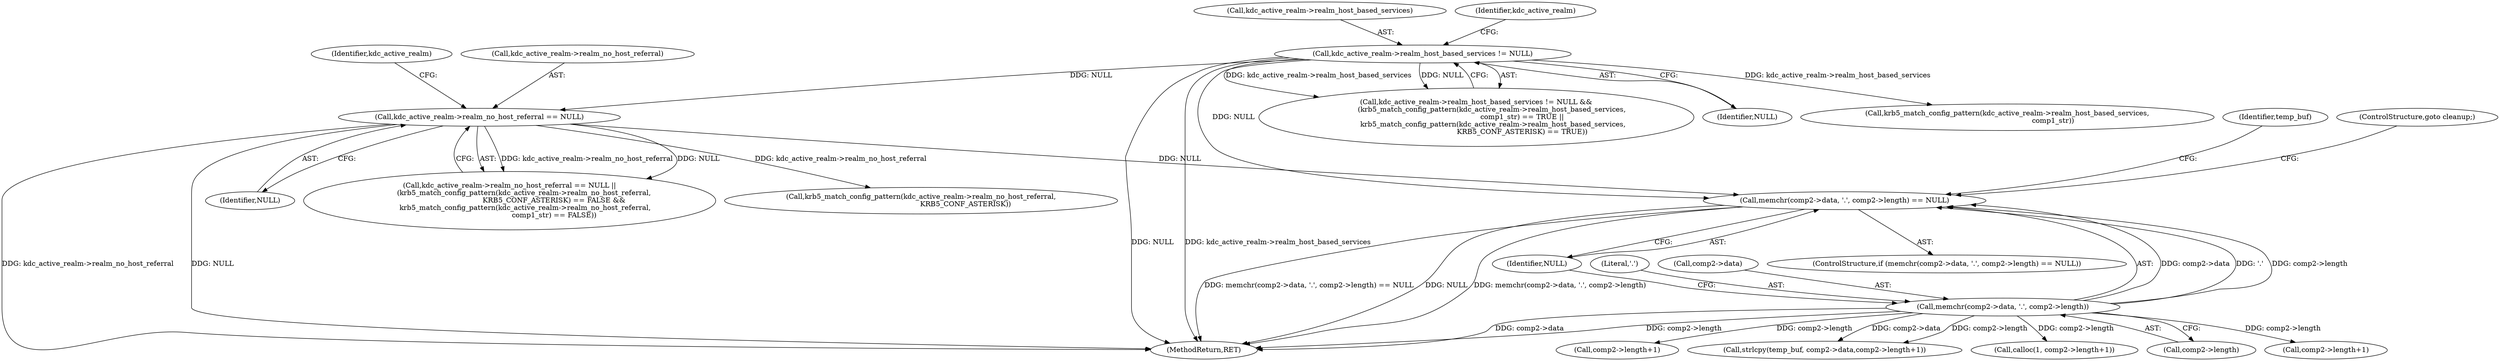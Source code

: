 digraph "0_krb5_8ee70ec63931d1e38567905387ab9b1d45734d81@API" {
"1000265" [label="(Call,memchr(comp2->data, '.', comp2->length) == NULL)"];
"1000266" [label="(Call,memchr(comp2->data, '.', comp2->length))"];
"1000222" [label="(Call,kdc_active_realm->realm_host_based_services != NULL)"];
"1000243" [label="(Call,kdc_active_realm->realm_no_host_referral == NULL)"];
"1000223" [label="(Call,kdc_active_realm->realm_host_based_services)"];
"1000277" [label="(Identifier,temp_buf)"];
"1000247" [label="(Identifier,NULL)"];
"1000231" [label="(Identifier,kdc_active_realm)"];
"1000270" [label="(Literal,'.')"];
"1000274" [label="(Identifier,NULL)"];
"1000221" [label="(Call,kdc_active_realm->realm_host_based_services != NULL &&\n              (krb5_match_config_pattern(kdc_active_realm->realm_host_based_services,\n                                         comp1_str) == TRUE ||\n               krb5_match_config_pattern(kdc_active_realm->realm_host_based_services,\n                                         KRB5_CONF_ASTERISK) == TRUE))"];
"1000298" [label="(Call,comp2->length+1)"];
"1000265" [label="(Call,memchr(comp2->data, '.', comp2->length) == NULL)"];
"1000266" [label="(Call,memchr(comp2->data, '.', comp2->length))"];
"1000242" [label="(Call,kdc_active_realm->realm_no_host_referral == NULL ||\n             (krb5_match_config_pattern(kdc_active_realm->realm_no_host_referral,\n                                        KRB5_CONF_ASTERISK) == FALSE &&\n              krb5_match_config_pattern(kdc_active_realm->realm_no_host_referral,\n                                        comp1_str) == FALSE))"];
"1000271" [label="(Call,comp2->length)"];
"1000400" [label="(MethodReturn,RET)"];
"1000280" [label="(Call,comp2->length+1)"];
"1000264" [label="(ControlStructure,if (memchr(comp2->data, '.', comp2->length) == NULL))"];
"1000244" [label="(Call,kdc_active_realm->realm_no_host_referral)"];
"1000226" [label="(Identifier,NULL)"];
"1000229" [label="(Call,krb5_match_config_pattern(kdc_active_realm->realm_host_based_services,\n                                         comp1_str))"];
"1000267" [label="(Call,comp2->data)"];
"1000275" [label="(ControlStructure,goto cleanup;)"];
"1000252" [label="(Identifier,kdc_active_realm)"];
"1000250" [label="(Call,krb5_match_config_pattern(kdc_active_realm->realm_no_host_referral,\n                                        KRB5_CONF_ASTERISK))"];
"1000243" [label="(Call,kdc_active_realm->realm_no_host_referral == NULL)"];
"1000293" [label="(Call,strlcpy(temp_buf, comp2->data,comp2->length+1))"];
"1000222" [label="(Call,kdc_active_realm->realm_host_based_services != NULL)"];
"1000278" [label="(Call,calloc(1, comp2->length+1))"];
"1000265" -> "1000264"  [label="AST: "];
"1000265" -> "1000274"  [label="CFG: "];
"1000266" -> "1000265"  [label="AST: "];
"1000274" -> "1000265"  [label="AST: "];
"1000275" -> "1000265"  [label="CFG: "];
"1000277" -> "1000265"  [label="CFG: "];
"1000265" -> "1000400"  [label="DDG: memchr(comp2->data, '.', comp2->length) == NULL"];
"1000265" -> "1000400"  [label="DDG: NULL"];
"1000265" -> "1000400"  [label="DDG: memchr(comp2->data, '.', comp2->length)"];
"1000266" -> "1000265"  [label="DDG: comp2->data"];
"1000266" -> "1000265"  [label="DDG: '.'"];
"1000266" -> "1000265"  [label="DDG: comp2->length"];
"1000222" -> "1000265"  [label="DDG: NULL"];
"1000243" -> "1000265"  [label="DDG: NULL"];
"1000266" -> "1000271"  [label="CFG: "];
"1000267" -> "1000266"  [label="AST: "];
"1000270" -> "1000266"  [label="AST: "];
"1000271" -> "1000266"  [label="AST: "];
"1000274" -> "1000266"  [label="CFG: "];
"1000266" -> "1000400"  [label="DDG: comp2->data"];
"1000266" -> "1000400"  [label="DDG: comp2->length"];
"1000266" -> "1000278"  [label="DDG: comp2->length"];
"1000266" -> "1000280"  [label="DDG: comp2->length"];
"1000266" -> "1000293"  [label="DDG: comp2->data"];
"1000266" -> "1000293"  [label="DDG: comp2->length"];
"1000266" -> "1000298"  [label="DDG: comp2->length"];
"1000222" -> "1000221"  [label="AST: "];
"1000222" -> "1000226"  [label="CFG: "];
"1000223" -> "1000222"  [label="AST: "];
"1000226" -> "1000222"  [label="AST: "];
"1000231" -> "1000222"  [label="CFG: "];
"1000221" -> "1000222"  [label="CFG: "];
"1000222" -> "1000400"  [label="DDG: kdc_active_realm->realm_host_based_services"];
"1000222" -> "1000400"  [label="DDG: NULL"];
"1000222" -> "1000221"  [label="DDG: kdc_active_realm->realm_host_based_services"];
"1000222" -> "1000221"  [label="DDG: NULL"];
"1000222" -> "1000229"  [label="DDG: kdc_active_realm->realm_host_based_services"];
"1000222" -> "1000243"  [label="DDG: NULL"];
"1000243" -> "1000242"  [label="AST: "];
"1000243" -> "1000247"  [label="CFG: "];
"1000244" -> "1000243"  [label="AST: "];
"1000247" -> "1000243"  [label="AST: "];
"1000252" -> "1000243"  [label="CFG: "];
"1000242" -> "1000243"  [label="CFG: "];
"1000243" -> "1000400"  [label="DDG: kdc_active_realm->realm_no_host_referral"];
"1000243" -> "1000400"  [label="DDG: NULL"];
"1000243" -> "1000242"  [label="DDG: kdc_active_realm->realm_no_host_referral"];
"1000243" -> "1000242"  [label="DDG: NULL"];
"1000243" -> "1000250"  [label="DDG: kdc_active_realm->realm_no_host_referral"];
}
